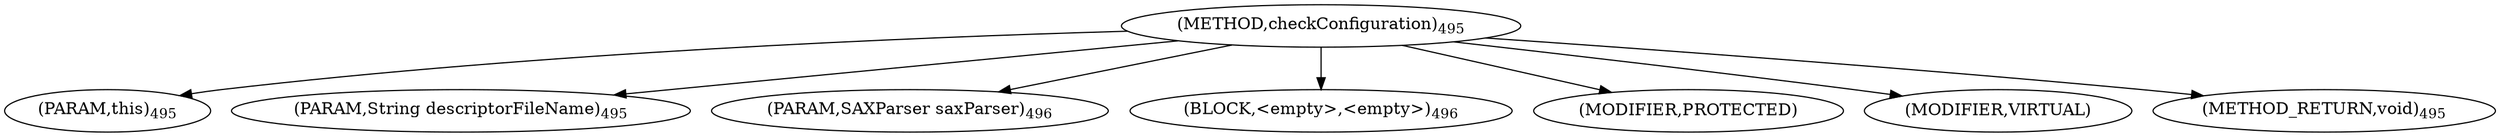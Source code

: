 digraph "checkConfiguration" {  
"926" [label = <(METHOD,checkConfiguration)<SUB>495</SUB>> ]
"927" [label = <(PARAM,this)<SUB>495</SUB>> ]
"928" [label = <(PARAM,String descriptorFileName)<SUB>495</SUB>> ]
"929" [label = <(PARAM,SAXParser saxParser)<SUB>496</SUB>> ]
"930" [label = <(BLOCK,&lt;empty&gt;,&lt;empty&gt;)<SUB>496</SUB>> ]
"931" [label = <(MODIFIER,PROTECTED)> ]
"932" [label = <(MODIFIER,VIRTUAL)> ]
"933" [label = <(METHOD_RETURN,void)<SUB>495</SUB>> ]
  "926" -> "927" 
  "926" -> "928" 
  "926" -> "929" 
  "926" -> "930" 
  "926" -> "931" 
  "926" -> "932" 
  "926" -> "933" 
}

